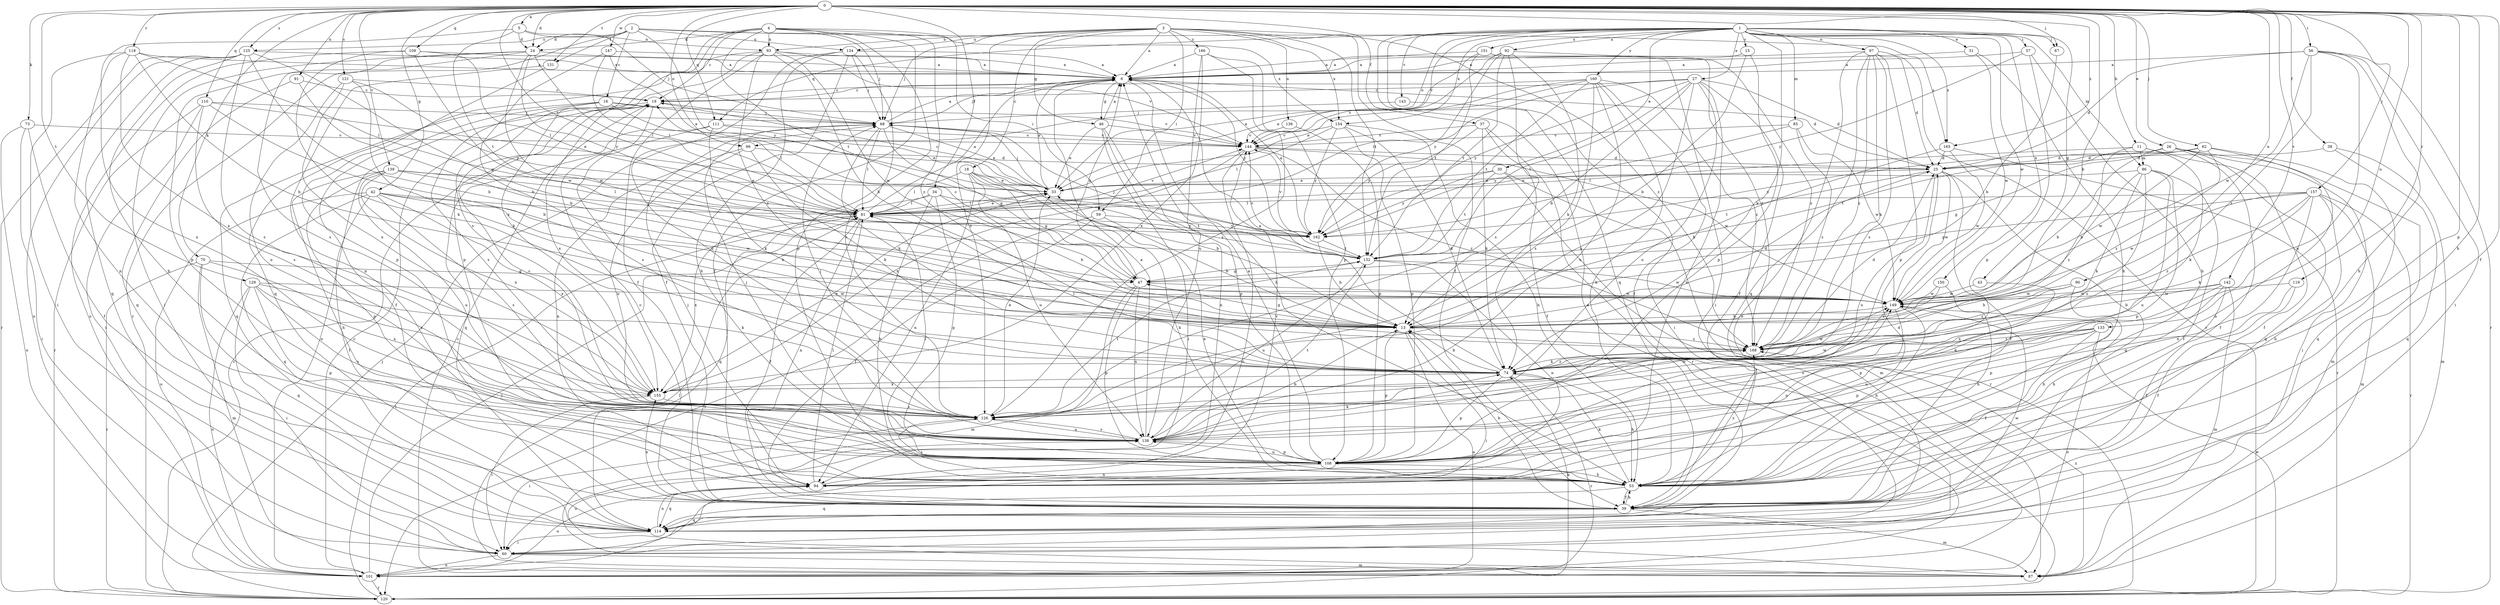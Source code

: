 strict digraph  {
0;
1;
2;
3;
4;
5;
6;
11;
13;
15;
16;
18;
19;
24;
25;
26;
27;
30;
31;
33;
34;
37;
38;
39;
42;
43;
46;
47;
53;
56;
57;
59;
60;
62;
67;
68;
70;
73;
74;
81;
85;
86;
87;
90;
91;
92;
93;
94;
96;
97;
101;
108;
109;
110;
111;
114;
118;
119;
120;
121;
125;
126;
129;
131;
132;
133;
134;
136;
138;
139;
142;
143;
144;
147;
149;
150;
151;
154;
155;
157;
160;
162;
165;
166;
168;
0 -> 5  [label=a];
0 -> 11  [label=b];
0 -> 13  [label=b];
0 -> 24  [label=d];
0 -> 26  [label=e];
0 -> 34  [label=f];
0 -> 37  [label=f];
0 -> 38  [label=f];
0 -> 39  [label=f];
0 -> 42  [label=g];
0 -> 53  [label=h];
0 -> 56  [label=i];
0 -> 62  [label=j];
0 -> 67  [label=j];
0 -> 70  [label=k];
0 -> 73  [label=k];
0 -> 81  [label=l];
0 -> 90  [label=n];
0 -> 91  [label=n];
0 -> 96  [label=o];
0 -> 108  [label=p];
0 -> 109  [label=q];
0 -> 110  [label=q];
0 -> 111  [label=q];
0 -> 118  [label=r];
0 -> 119  [label=r];
0 -> 121  [label=s];
0 -> 125  [label=s];
0 -> 129  [label=t];
0 -> 131  [label=t];
0 -> 133  [label=u];
0 -> 139  [label=v];
0 -> 142  [label=v];
0 -> 147  [label=w];
0 -> 157  [label=y];
0 -> 165  [label=z];
1 -> 15  [label=c];
1 -> 27  [label=e];
1 -> 30  [label=e];
1 -> 31  [label=e];
1 -> 43  [label=g];
1 -> 57  [label=i];
1 -> 67  [label=j];
1 -> 74  [label=k];
1 -> 85  [label=m];
1 -> 86  [label=m];
1 -> 92  [label=n];
1 -> 96  [label=o];
1 -> 97  [label=o];
1 -> 101  [label=o];
1 -> 111  [label=q];
1 -> 114  [label=q];
1 -> 143  [label=v];
1 -> 144  [label=v];
1 -> 149  [label=w];
1 -> 150  [label=x];
1 -> 151  [label=x];
1 -> 154  [label=x];
1 -> 160  [label=y];
1 -> 165  [label=z];
2 -> 16  [label=c];
2 -> 24  [label=d];
2 -> 120  [label=r];
2 -> 125  [label=s];
2 -> 131  [label=t];
2 -> 134  [label=u];
2 -> 154  [label=x];
2 -> 162  [label=y];
2 -> 165  [label=z];
3 -> 6  [label=a];
3 -> 18  [label=c];
3 -> 39  [label=f];
3 -> 46  [label=g];
3 -> 59  [label=i];
3 -> 68  [label=j];
3 -> 93  [label=n];
3 -> 126  [label=s];
3 -> 132  [label=t];
3 -> 134  [label=u];
3 -> 136  [label=u];
3 -> 154  [label=x];
3 -> 166  [label=z];
3 -> 168  [label=z];
4 -> 19  [label=c];
4 -> 24  [label=d];
4 -> 39  [label=f];
4 -> 59  [label=i];
4 -> 68  [label=j];
4 -> 93  [label=n];
4 -> 108  [label=p];
4 -> 126  [label=s];
4 -> 132  [label=t];
4 -> 155  [label=x];
4 -> 168  [label=z];
5 -> 24  [label=d];
5 -> 68  [label=j];
5 -> 93  [label=n];
5 -> 132  [label=t];
5 -> 138  [label=u];
6 -> 19  [label=c];
6 -> 25  [label=d];
6 -> 46  [label=g];
6 -> 53  [label=h];
6 -> 68  [label=j];
6 -> 162  [label=y];
11 -> 13  [label=b];
11 -> 39  [label=f];
11 -> 74  [label=k];
11 -> 81  [label=l];
11 -> 86  [label=m];
13 -> 25  [label=d];
13 -> 47  [label=g];
13 -> 60  [label=i];
13 -> 101  [label=o];
13 -> 108  [label=p];
13 -> 168  [label=z];
15 -> 6  [label=a];
15 -> 13  [label=b];
15 -> 108  [label=p];
16 -> 39  [label=f];
16 -> 68  [label=j];
16 -> 81  [label=l];
16 -> 114  [label=q];
16 -> 126  [label=s];
16 -> 144  [label=v];
18 -> 13  [label=b];
18 -> 33  [label=e];
18 -> 47  [label=g];
18 -> 53  [label=h];
18 -> 81  [label=l];
18 -> 94  [label=n];
18 -> 138  [label=u];
19 -> 68  [label=j];
19 -> 101  [label=o];
19 -> 126  [label=s];
19 -> 155  [label=x];
24 -> 6  [label=a];
24 -> 60  [label=i];
24 -> 81  [label=l];
24 -> 108  [label=p];
24 -> 126  [label=s];
24 -> 149  [label=w];
24 -> 162  [label=y];
25 -> 33  [label=e];
25 -> 39  [label=f];
25 -> 114  [label=q];
25 -> 132  [label=t];
25 -> 138  [label=u];
25 -> 149  [label=w];
26 -> 13  [label=b];
26 -> 25  [label=d];
26 -> 39  [label=f];
26 -> 60  [label=i];
26 -> 87  [label=m];
26 -> 114  [label=q];
26 -> 162  [label=y];
27 -> 13  [label=b];
27 -> 19  [label=c];
27 -> 25  [label=d];
27 -> 39  [label=f];
27 -> 81  [label=l];
27 -> 94  [label=n];
27 -> 126  [label=s];
27 -> 132  [label=t];
27 -> 138  [label=u];
27 -> 162  [label=y];
30 -> 33  [label=e];
30 -> 87  [label=m];
30 -> 120  [label=r];
30 -> 132  [label=t];
30 -> 162  [label=y];
31 -> 6  [label=a];
31 -> 53  [label=h];
31 -> 149  [label=w];
33 -> 6  [label=a];
33 -> 19  [label=c];
33 -> 68  [label=j];
33 -> 81  [label=l];
34 -> 13  [label=b];
34 -> 53  [label=h];
34 -> 81  [label=l];
34 -> 108  [label=p];
34 -> 114  [label=q];
34 -> 132  [label=t];
37 -> 39  [label=f];
37 -> 74  [label=k];
37 -> 120  [label=r];
37 -> 144  [label=v];
37 -> 162  [label=y];
38 -> 25  [label=d];
38 -> 87  [label=m];
38 -> 114  [label=q];
39 -> 13  [label=b];
39 -> 19  [label=c];
39 -> 53  [label=h];
39 -> 87  [label=m];
39 -> 114  [label=q];
39 -> 155  [label=x];
42 -> 13  [label=b];
42 -> 39  [label=f];
42 -> 81  [label=l];
42 -> 101  [label=o];
42 -> 114  [label=q];
42 -> 126  [label=s];
42 -> 149  [label=w];
42 -> 155  [label=x];
43 -> 108  [label=p];
43 -> 149  [label=w];
46 -> 6  [label=a];
46 -> 33  [label=e];
46 -> 60  [label=i];
46 -> 94  [label=n];
46 -> 108  [label=p];
46 -> 144  [label=v];
47 -> 6  [label=a];
47 -> 19  [label=c];
47 -> 87  [label=m];
47 -> 108  [label=p];
47 -> 138  [label=u];
47 -> 149  [label=w];
53 -> 25  [label=d];
53 -> 33  [label=e];
53 -> 39  [label=f];
53 -> 68  [label=j];
53 -> 74  [label=k];
53 -> 114  [label=q];
53 -> 126  [label=s];
53 -> 168  [label=z];
56 -> 6  [label=a];
56 -> 25  [label=d];
56 -> 53  [label=h];
56 -> 60  [label=i];
56 -> 120  [label=r];
56 -> 138  [label=u];
56 -> 149  [label=w];
56 -> 168  [label=z];
57 -> 6  [label=a];
57 -> 53  [label=h];
57 -> 108  [label=p];
57 -> 162  [label=y];
59 -> 13  [label=b];
59 -> 39  [label=f];
59 -> 120  [label=r];
59 -> 162  [label=y];
60 -> 87  [label=m];
60 -> 101  [label=o];
62 -> 25  [label=d];
62 -> 47  [label=g];
62 -> 94  [label=n];
62 -> 114  [label=q];
62 -> 132  [label=t];
62 -> 149  [label=w];
62 -> 168  [label=z];
67 -> 13  [label=b];
68 -> 6  [label=a];
68 -> 33  [label=e];
68 -> 47  [label=g];
68 -> 74  [label=k];
68 -> 81  [label=l];
68 -> 144  [label=v];
70 -> 47  [label=g];
70 -> 87  [label=m];
70 -> 114  [label=q];
70 -> 120  [label=r];
70 -> 155  [label=x];
73 -> 39  [label=f];
73 -> 60  [label=i];
73 -> 101  [label=o];
73 -> 144  [label=v];
74 -> 6  [label=a];
74 -> 13  [label=b];
74 -> 53  [label=h];
74 -> 81  [label=l];
74 -> 108  [label=p];
74 -> 120  [label=r];
74 -> 149  [label=w];
74 -> 155  [label=x];
74 -> 168  [label=z];
81 -> 6  [label=a];
81 -> 33  [label=e];
81 -> 39  [label=f];
81 -> 94  [label=n];
81 -> 144  [label=v];
81 -> 155  [label=x];
81 -> 162  [label=y];
85 -> 144  [label=v];
85 -> 149  [label=w];
85 -> 162  [label=y];
85 -> 168  [label=z];
86 -> 33  [label=e];
86 -> 39  [label=f];
86 -> 74  [label=k];
86 -> 108  [label=p];
86 -> 126  [label=s];
86 -> 138  [label=u];
86 -> 168  [label=z];
87 -> 19  [label=c];
87 -> 81  [label=l];
87 -> 138  [label=u];
87 -> 168  [label=z];
90 -> 13  [label=b];
90 -> 53  [label=h];
90 -> 149  [label=w];
90 -> 168  [label=z];
91 -> 13  [label=b];
91 -> 19  [label=c];
91 -> 114  [label=q];
92 -> 6  [label=a];
92 -> 33  [label=e];
92 -> 74  [label=k];
92 -> 126  [label=s];
92 -> 132  [label=t];
92 -> 162  [label=y];
92 -> 168  [label=z];
93 -> 6  [label=a];
93 -> 13  [label=b];
93 -> 39  [label=f];
93 -> 108  [label=p];
93 -> 114  [label=q];
93 -> 144  [label=v];
93 -> 149  [label=w];
93 -> 168  [label=z];
94 -> 81  [label=l];
94 -> 101  [label=o];
94 -> 114  [label=q];
94 -> 144  [label=v];
96 -> 25  [label=d];
96 -> 74  [label=k];
96 -> 94  [label=n];
96 -> 138  [label=u];
97 -> 6  [label=a];
97 -> 25  [label=d];
97 -> 74  [label=k];
97 -> 101  [label=o];
97 -> 108  [label=p];
97 -> 114  [label=q];
97 -> 120  [label=r];
97 -> 126  [label=s];
97 -> 168  [label=z];
101 -> 19  [label=c];
101 -> 74  [label=k];
101 -> 81  [label=l];
101 -> 120  [label=r];
108 -> 6  [label=a];
108 -> 53  [label=h];
108 -> 81  [label=l];
108 -> 94  [label=n];
108 -> 138  [label=u];
109 -> 6  [label=a];
109 -> 74  [label=k];
109 -> 81  [label=l];
109 -> 101  [label=o];
109 -> 149  [label=w];
110 -> 13  [label=b];
110 -> 33  [label=e];
110 -> 60  [label=i];
110 -> 68  [label=j];
110 -> 120  [label=r];
110 -> 126  [label=s];
111 -> 33  [label=e];
111 -> 74  [label=k];
111 -> 114  [label=q];
111 -> 120  [label=r];
111 -> 144  [label=v];
114 -> 60  [label=i];
114 -> 94  [label=n];
114 -> 149  [label=w];
118 -> 6  [label=a];
118 -> 13  [label=b];
118 -> 60  [label=i];
118 -> 81  [label=l];
118 -> 94  [label=n];
118 -> 155  [label=x];
119 -> 39  [label=f];
119 -> 108  [label=p];
119 -> 149  [label=w];
120 -> 68  [label=j];
120 -> 81  [label=l];
120 -> 149  [label=w];
121 -> 19  [label=c];
121 -> 74  [label=k];
121 -> 138  [label=u];
121 -> 155  [label=x];
121 -> 162  [label=y];
125 -> 6  [label=a];
125 -> 13  [label=b];
125 -> 47  [label=g];
125 -> 53  [label=h];
125 -> 101  [label=o];
125 -> 114  [label=q];
125 -> 120  [label=r];
125 -> 126  [label=s];
126 -> 33  [label=e];
126 -> 60  [label=i];
126 -> 68  [label=j];
126 -> 132  [label=t];
126 -> 138  [label=u];
126 -> 149  [label=w];
129 -> 60  [label=i];
129 -> 74  [label=k];
129 -> 101  [label=o];
129 -> 108  [label=p];
129 -> 138  [label=u];
129 -> 149  [label=w];
129 -> 155  [label=x];
131 -> 94  [label=n];
131 -> 108  [label=p];
132 -> 47  [label=g];
132 -> 68  [label=j];
132 -> 94  [label=n];
132 -> 138  [label=u];
132 -> 144  [label=v];
132 -> 149  [label=w];
133 -> 39  [label=f];
133 -> 74  [label=k];
133 -> 101  [label=o];
133 -> 108  [label=p];
133 -> 126  [label=s];
133 -> 138  [label=u];
133 -> 168  [label=z];
134 -> 6  [label=a];
134 -> 39  [label=f];
134 -> 53  [label=h];
134 -> 68  [label=j];
134 -> 126  [label=s];
134 -> 138  [label=u];
136 -> 108  [label=p];
136 -> 144  [label=v];
138 -> 6  [label=a];
138 -> 13  [label=b];
138 -> 19  [label=c];
138 -> 68  [label=j];
138 -> 74  [label=k];
138 -> 108  [label=p];
138 -> 126  [label=s];
138 -> 132  [label=t];
139 -> 33  [label=e];
139 -> 53  [label=h];
139 -> 81  [label=l];
139 -> 108  [label=p];
139 -> 138  [label=u];
139 -> 155  [label=x];
139 -> 162  [label=y];
142 -> 13  [label=b];
142 -> 39  [label=f];
142 -> 53  [label=h];
142 -> 87  [label=m];
142 -> 149  [label=w];
142 -> 155  [label=x];
143 -> 60  [label=i];
143 -> 68  [label=j];
144 -> 25  [label=d];
144 -> 101  [label=o];
144 -> 149  [label=w];
144 -> 155  [label=x];
144 -> 168  [label=z];
147 -> 6  [label=a];
147 -> 13  [label=b];
147 -> 33  [label=e];
147 -> 81  [label=l];
149 -> 13  [label=b];
149 -> 53  [label=h];
149 -> 94  [label=n];
150 -> 53  [label=h];
150 -> 149  [label=w];
150 -> 168  [label=z];
151 -> 6  [label=a];
151 -> 33  [label=e];
151 -> 60  [label=i];
151 -> 132  [label=t];
151 -> 168  [label=z];
154 -> 53  [label=h];
154 -> 74  [label=k];
154 -> 81  [label=l];
154 -> 108  [label=p];
154 -> 144  [label=v];
154 -> 162  [label=y];
155 -> 33  [label=e];
155 -> 60  [label=i];
155 -> 126  [label=s];
155 -> 149  [label=w];
157 -> 47  [label=g];
157 -> 53  [label=h];
157 -> 74  [label=k];
157 -> 81  [label=l];
157 -> 87  [label=m];
157 -> 94  [label=n];
157 -> 120  [label=r];
157 -> 149  [label=w];
157 -> 168  [label=z];
160 -> 19  [label=c];
160 -> 33  [label=e];
160 -> 39  [label=f];
160 -> 53  [label=h];
160 -> 126  [label=s];
160 -> 132  [label=t];
160 -> 138  [label=u];
160 -> 144  [label=v];
160 -> 168  [label=z];
162 -> 6  [label=a];
162 -> 13  [label=b];
162 -> 132  [label=t];
162 -> 144  [label=v];
165 -> 13  [label=b];
165 -> 25  [label=d];
165 -> 120  [label=r];
165 -> 149  [label=w];
166 -> 6  [label=a];
166 -> 108  [label=p];
166 -> 126  [label=s];
166 -> 138  [label=u];
166 -> 155  [label=x];
168 -> 25  [label=d];
168 -> 74  [label=k];
}
